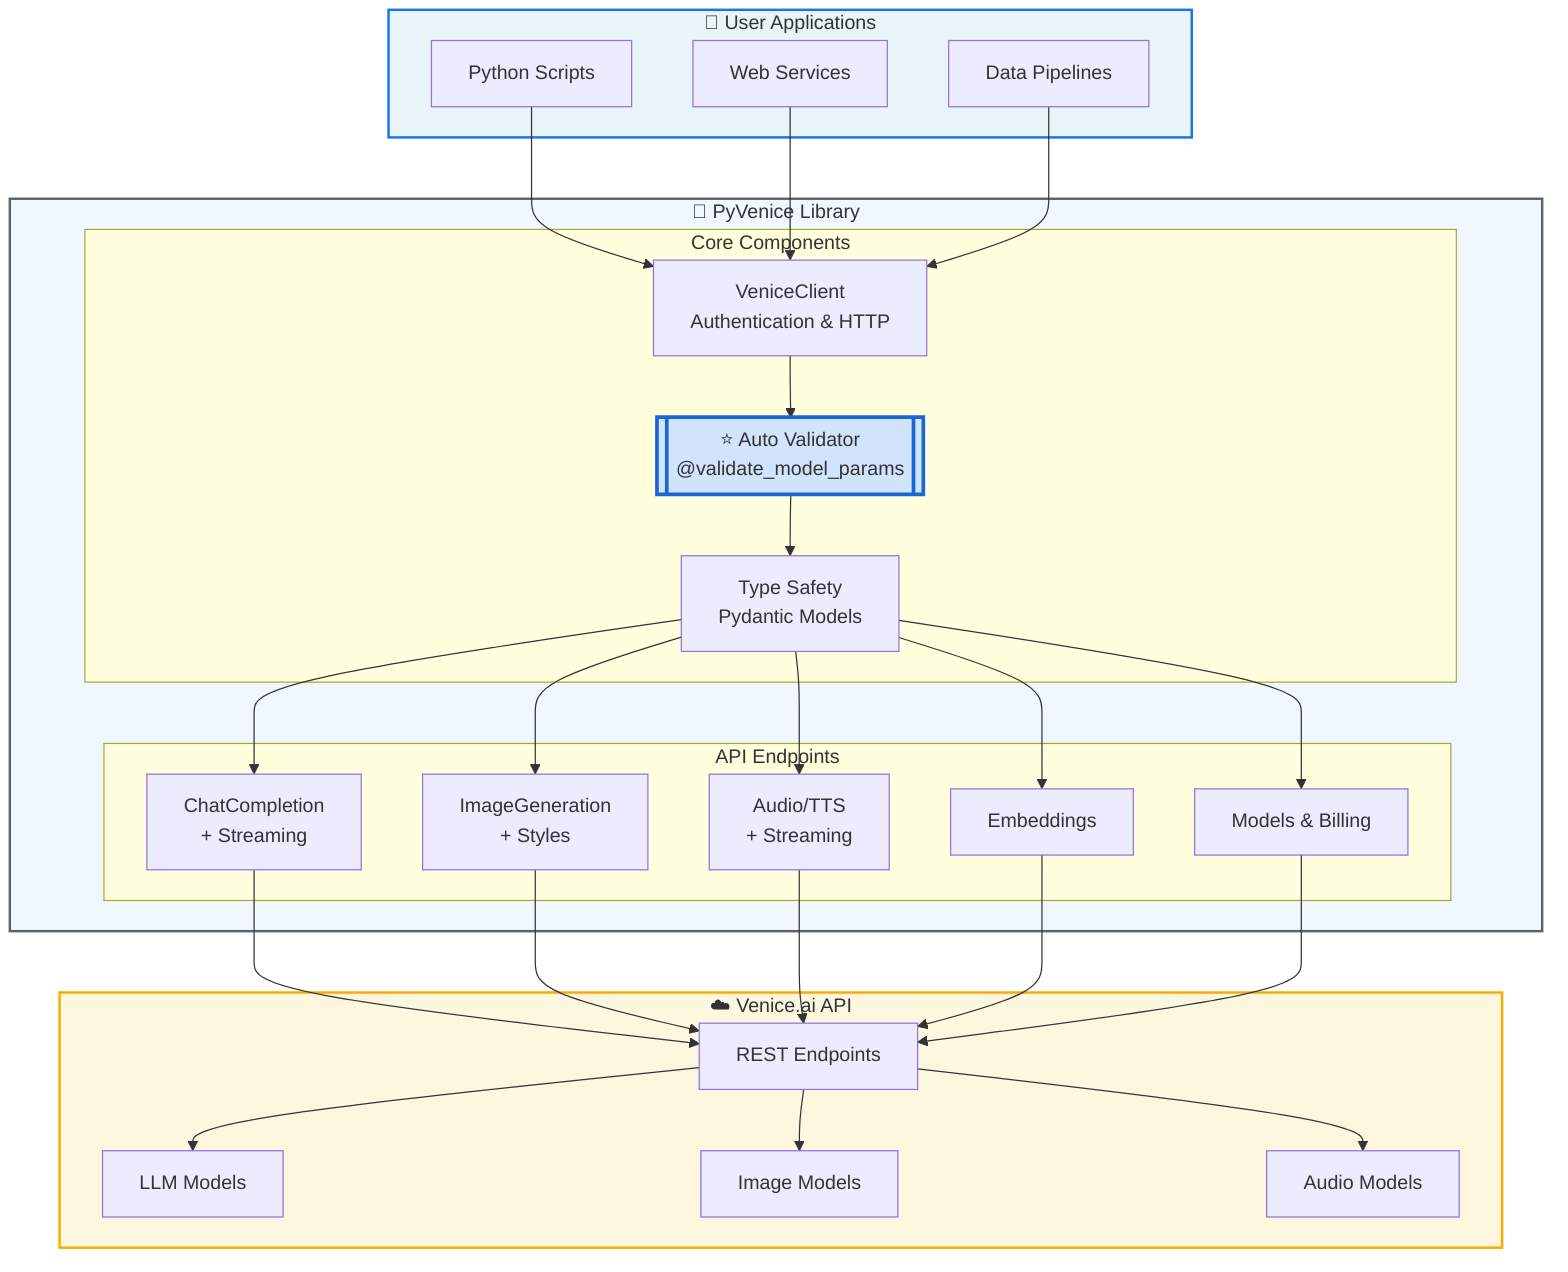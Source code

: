 graph TB
    %% Define styles with Venice.ai colors (update these with actual brand colors)
    classDef userLayer fill:#e8f4f8,stroke:#1a73e8,stroke-width:2px
    classDef pyveniceLayer fill:#f0f7ff,stroke:#5f6368,stroke-width:2px
    classDef apiLayer fill:#fef7e0,stroke:#f9ab00,stroke-width:2px
    classDef highlight fill:#d2e3fc,stroke:#1967d2,stroke-width:3px
    
    %% User Application Layer
    subgraph UserApp["🏢 User Applications"]
        A1[Python Scripts]
        A2[Web Services]
        A3[Data Pipelines]
    end
    
    %% PyVenice Library Layer
    subgraph PyVenice["🔧 PyVenice Library"]
        subgraph Core["Core Components"]
            B1[VeniceClient<br/>Authentication & HTTP]
            B2[Type Safety<br/>Pydantic Models]
            B3[["⭐ Auto Validator<br/>@validate_model_params"]]
        end
        
        subgraph Endpoints["API Endpoints"]
            C1[ChatCompletion<br/>+ Streaming]
            C2[ImageGeneration<br/>+ Styles]
            C3[Audio/TTS<br/>+ Streaming]
            C4[Embeddings]
            C5[Models & Billing]
        end
    end
    
    %% Venice.ai API Layer
    subgraph VeniceAPI["☁️ Venice.ai API"]
        D1[REST Endpoints]
        D2[LLM Models]
        D3[Image Models]
        D4[Audio Models]
    end
    
    %% Connections
    A1 & A2 & A3 --> B1
    B1 --> B3
    B3 --> B2
    B2 --> C1 & C2 & C3 & C4 & C5
    C1 & C2 & C3 & C4 & C5 --> D1
    D1 --> D2 & D3 & D4
    
    %% Apply styles
    class UserApp userLayer
    class PyVenice pyveniceLayer
    class VeniceAPI apiLayer
    class B3 highlight